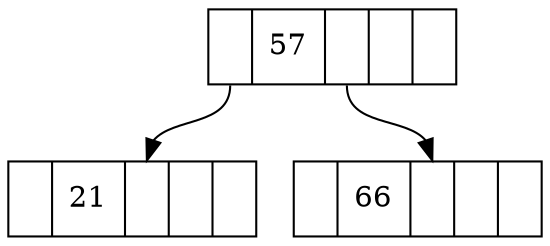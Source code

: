 digraph g {
	
	node [shape = record];

	n1 [label="<l>| 57 |<c>| |<r>"];
	n2 [label="<l>| 21 |<c>| |<r>"];
	n3 [label="<l>| 66 |<c>| |<r>"];

	n1:l -> n2:c
	n1:c -> n3:c
}
